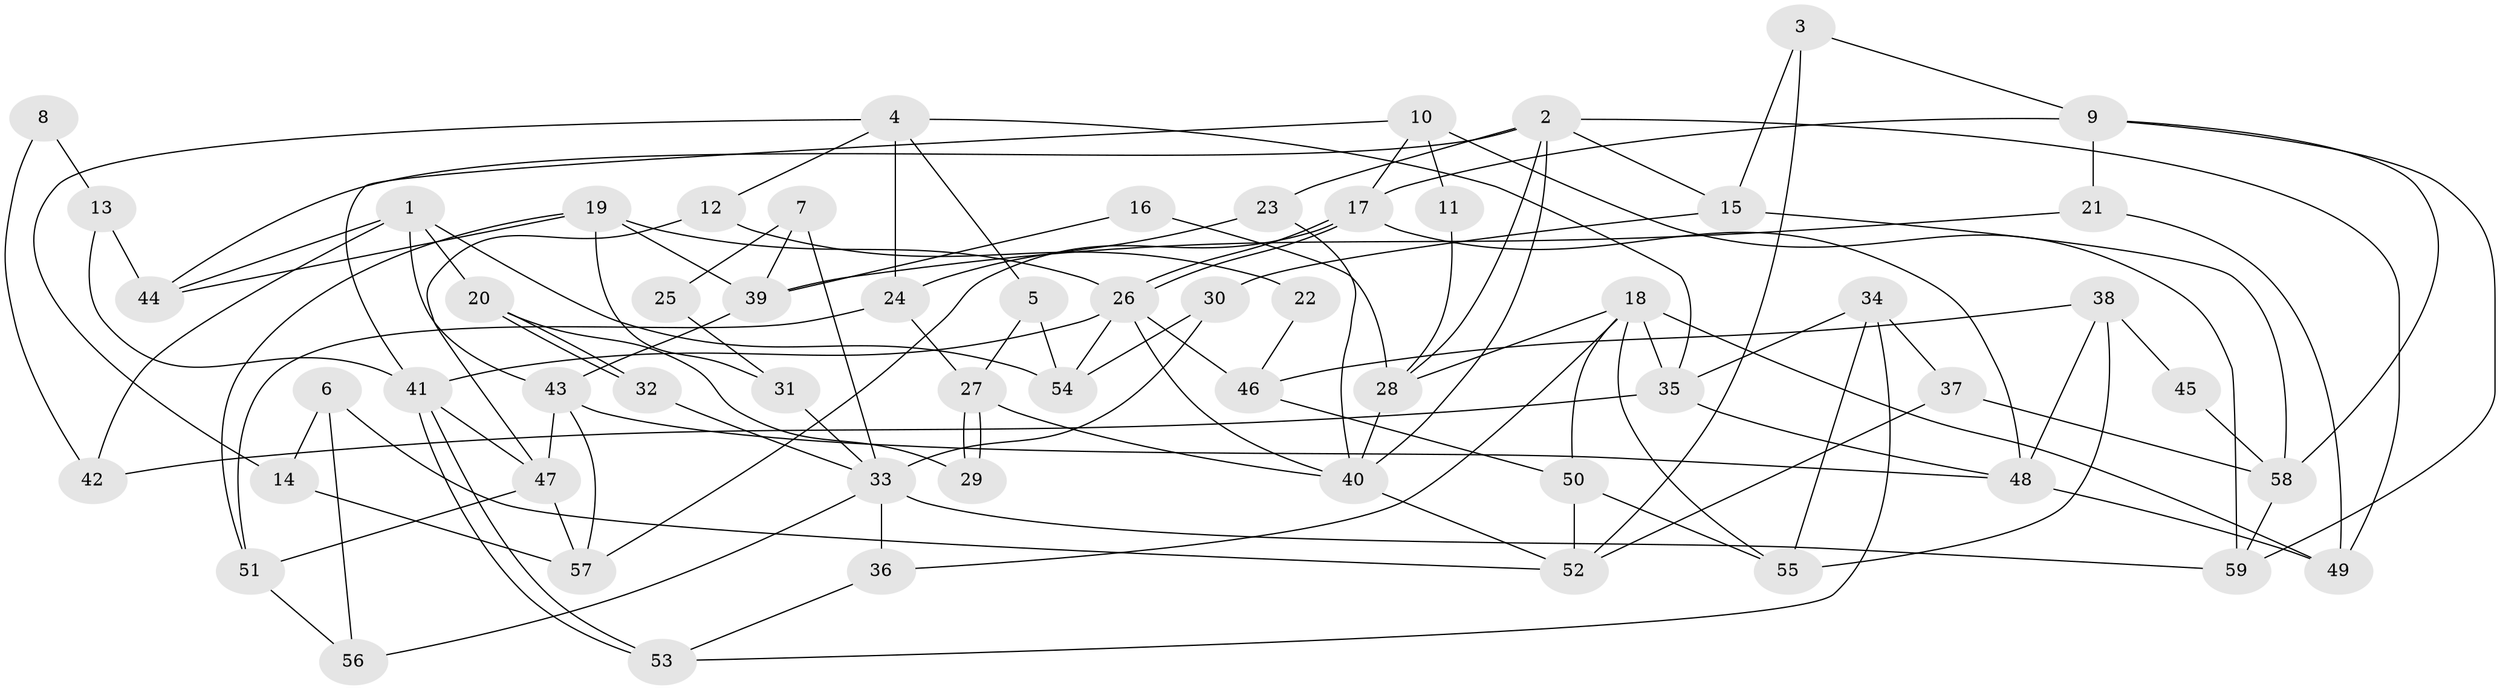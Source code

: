 // Generated by graph-tools (version 1.1) at 2025/50/03/09/25 03:50:02]
// undirected, 59 vertices, 118 edges
graph export_dot {
graph [start="1"]
  node [color=gray90,style=filled];
  1;
  2;
  3;
  4;
  5;
  6;
  7;
  8;
  9;
  10;
  11;
  12;
  13;
  14;
  15;
  16;
  17;
  18;
  19;
  20;
  21;
  22;
  23;
  24;
  25;
  26;
  27;
  28;
  29;
  30;
  31;
  32;
  33;
  34;
  35;
  36;
  37;
  38;
  39;
  40;
  41;
  42;
  43;
  44;
  45;
  46;
  47;
  48;
  49;
  50;
  51;
  52;
  53;
  54;
  55;
  56;
  57;
  58;
  59;
  1 -- 54;
  1 -- 43;
  1 -- 20;
  1 -- 42;
  1 -- 44;
  2 -- 15;
  2 -- 40;
  2 -- 23;
  2 -- 28;
  2 -- 44;
  2 -- 49;
  3 -- 9;
  3 -- 15;
  3 -- 52;
  4 -- 24;
  4 -- 35;
  4 -- 5;
  4 -- 12;
  4 -- 14;
  5 -- 27;
  5 -- 54;
  6 -- 14;
  6 -- 52;
  6 -- 56;
  7 -- 33;
  7 -- 39;
  7 -- 25;
  8 -- 42;
  8 -- 13;
  9 -- 17;
  9 -- 21;
  9 -- 58;
  9 -- 59;
  10 -- 17;
  10 -- 41;
  10 -- 11;
  10 -- 59;
  11 -- 28;
  12 -- 47;
  12 -- 22;
  13 -- 41;
  13 -- 44;
  14 -- 57;
  15 -- 30;
  15 -- 58;
  16 -- 39;
  16 -- 28;
  17 -- 48;
  17 -- 26;
  17 -- 26;
  17 -- 57;
  18 -- 28;
  18 -- 49;
  18 -- 35;
  18 -- 36;
  18 -- 50;
  18 -- 55;
  19 -- 26;
  19 -- 44;
  19 -- 31;
  19 -- 39;
  19 -- 51;
  20 -- 32;
  20 -- 32;
  20 -- 29;
  21 -- 49;
  21 -- 39;
  22 -- 46;
  23 -- 40;
  23 -- 24;
  24 -- 51;
  24 -- 27;
  25 -- 31;
  26 -- 40;
  26 -- 41;
  26 -- 46;
  26 -- 54;
  27 -- 29;
  27 -- 29;
  27 -- 40;
  28 -- 40;
  30 -- 54;
  30 -- 33;
  31 -- 33;
  32 -- 33;
  33 -- 36;
  33 -- 59;
  33 -- 56;
  34 -- 55;
  34 -- 35;
  34 -- 37;
  34 -- 53;
  35 -- 48;
  35 -- 42;
  36 -- 53;
  37 -- 58;
  37 -- 52;
  38 -- 46;
  38 -- 55;
  38 -- 45;
  38 -- 48;
  39 -- 43;
  40 -- 52;
  41 -- 53;
  41 -- 53;
  41 -- 47;
  43 -- 47;
  43 -- 57;
  43 -- 48;
  45 -- 58;
  46 -- 50;
  47 -- 51;
  47 -- 57;
  48 -- 49;
  50 -- 52;
  50 -- 55;
  51 -- 56;
  58 -- 59;
}
